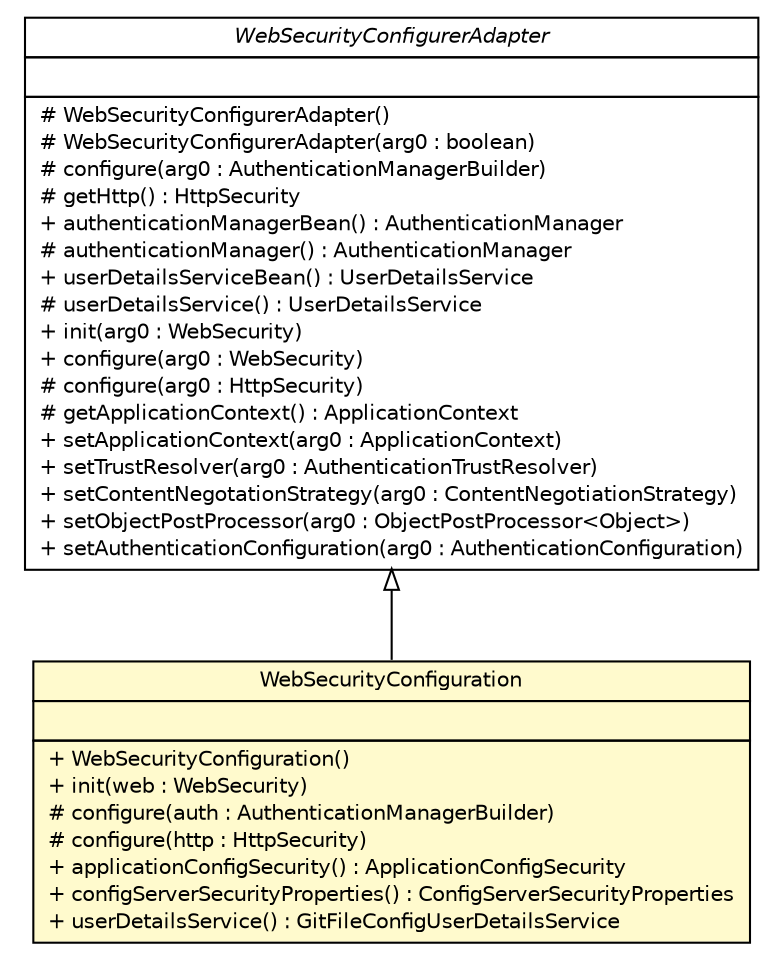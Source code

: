 #!/usr/local/bin/dot
#
# Class diagram 
# Generated by UMLGraph version R5_6-24-gf6e263 (http://www.umlgraph.org/)
#

digraph G {
	edge [fontname="Helvetica",fontsize=10,labelfontname="Helvetica",labelfontsize=10];
	node [fontname="Helvetica",fontsize=10,shape=plaintext];
	nodesep=0.25;
	ranksep=0.5;
	// cn.home1.cloud.config.server.security.WebSecurityConfiguration
	c392 [label=<<table title="cn.home1.cloud.config.server.security.WebSecurityConfiguration" border="0" cellborder="1" cellspacing="0" cellpadding="2" port="p" bgcolor="lemonChiffon" href="./WebSecurityConfiguration.html">
		<tr><td><table border="0" cellspacing="0" cellpadding="1">
<tr><td align="center" balign="center"> WebSecurityConfiguration </td></tr>
		</table></td></tr>
		<tr><td><table border="0" cellspacing="0" cellpadding="1">
<tr><td align="left" balign="left">  </td></tr>
		</table></td></tr>
		<tr><td><table border="0" cellspacing="0" cellpadding="1">
<tr><td align="left" balign="left"> + WebSecurityConfiguration() </td></tr>
<tr><td align="left" balign="left"> + init(web : WebSecurity) </td></tr>
<tr><td align="left" balign="left"> # configure(auth : AuthenticationManagerBuilder) </td></tr>
<tr><td align="left" balign="left"> # configure(http : HttpSecurity) </td></tr>
<tr><td align="left" balign="left"> + applicationConfigSecurity() : ApplicationConfigSecurity </td></tr>
<tr><td align="left" balign="left"> + configServerSecurityProperties() : ConfigServerSecurityProperties </td></tr>
<tr><td align="left" balign="left"> + userDetailsService() : GitFileConfigUserDetailsService </td></tr>
		</table></td></tr>
		</table>>, URL="./WebSecurityConfiguration.html", fontname="Helvetica", fontcolor="black", fontsize=10.0];
	//cn.home1.cloud.config.server.security.WebSecurityConfiguration extends org.springframework.security.config.annotation.web.configuration.WebSecurityConfigurerAdapter
	c401:p -> c392:p [dir=back,arrowtail=empty];
	// org.springframework.security.config.annotation.web.configuration.WebSecurityConfigurerAdapter
	c401 [label=<<table title="org.springframework.security.config.annotation.web.configuration.WebSecurityConfigurerAdapter" border="0" cellborder="1" cellspacing="0" cellpadding="2" port="p" href="http://java.sun.com/j2se/1.4.2/docs/api/org/springframework/security/config/annotation/web/configuration/WebSecurityConfigurerAdapter.html">
		<tr><td><table border="0" cellspacing="0" cellpadding="1">
<tr><td align="center" balign="center"><font face="Helvetica-Oblique"> WebSecurityConfigurerAdapter </font></td></tr>
		</table></td></tr>
		<tr><td><table border="0" cellspacing="0" cellpadding="1">
<tr><td align="left" balign="left">  </td></tr>
		</table></td></tr>
		<tr><td><table border="0" cellspacing="0" cellpadding="1">
<tr><td align="left" balign="left"> # WebSecurityConfigurerAdapter() </td></tr>
<tr><td align="left" balign="left"> # WebSecurityConfigurerAdapter(arg0 : boolean) </td></tr>
<tr><td align="left" balign="left"> # configure(arg0 : AuthenticationManagerBuilder) </td></tr>
<tr><td align="left" balign="left"> # getHttp() : HttpSecurity </td></tr>
<tr><td align="left" balign="left"> + authenticationManagerBean() : AuthenticationManager </td></tr>
<tr><td align="left" balign="left"> # authenticationManager() : AuthenticationManager </td></tr>
<tr><td align="left" balign="left"> + userDetailsServiceBean() : UserDetailsService </td></tr>
<tr><td align="left" balign="left"> # userDetailsService() : UserDetailsService </td></tr>
<tr><td align="left" balign="left"> + init(arg0 : WebSecurity) </td></tr>
<tr><td align="left" balign="left"> + configure(arg0 : WebSecurity) </td></tr>
<tr><td align="left" balign="left"> # configure(arg0 : HttpSecurity) </td></tr>
<tr><td align="left" balign="left"> # getApplicationContext() : ApplicationContext </td></tr>
<tr><td align="left" balign="left"> + setApplicationContext(arg0 : ApplicationContext) </td></tr>
<tr><td align="left" balign="left"> + setTrustResolver(arg0 : AuthenticationTrustResolver) </td></tr>
<tr><td align="left" balign="left"> + setContentNegotationStrategy(arg0 : ContentNegotiationStrategy) </td></tr>
<tr><td align="left" balign="left"> + setObjectPostProcessor(arg0 : ObjectPostProcessor&lt;Object&gt;) </td></tr>
<tr><td align="left" balign="left"> + setAuthenticationConfiguration(arg0 : AuthenticationConfiguration) </td></tr>
		</table></td></tr>
		</table>>, URL="http://java.sun.com/j2se/1.4.2/docs/api/org/springframework/security/config/annotation/web/configuration/WebSecurityConfigurerAdapter.html", fontname="Helvetica", fontcolor="black", fontsize=10.0];
}

